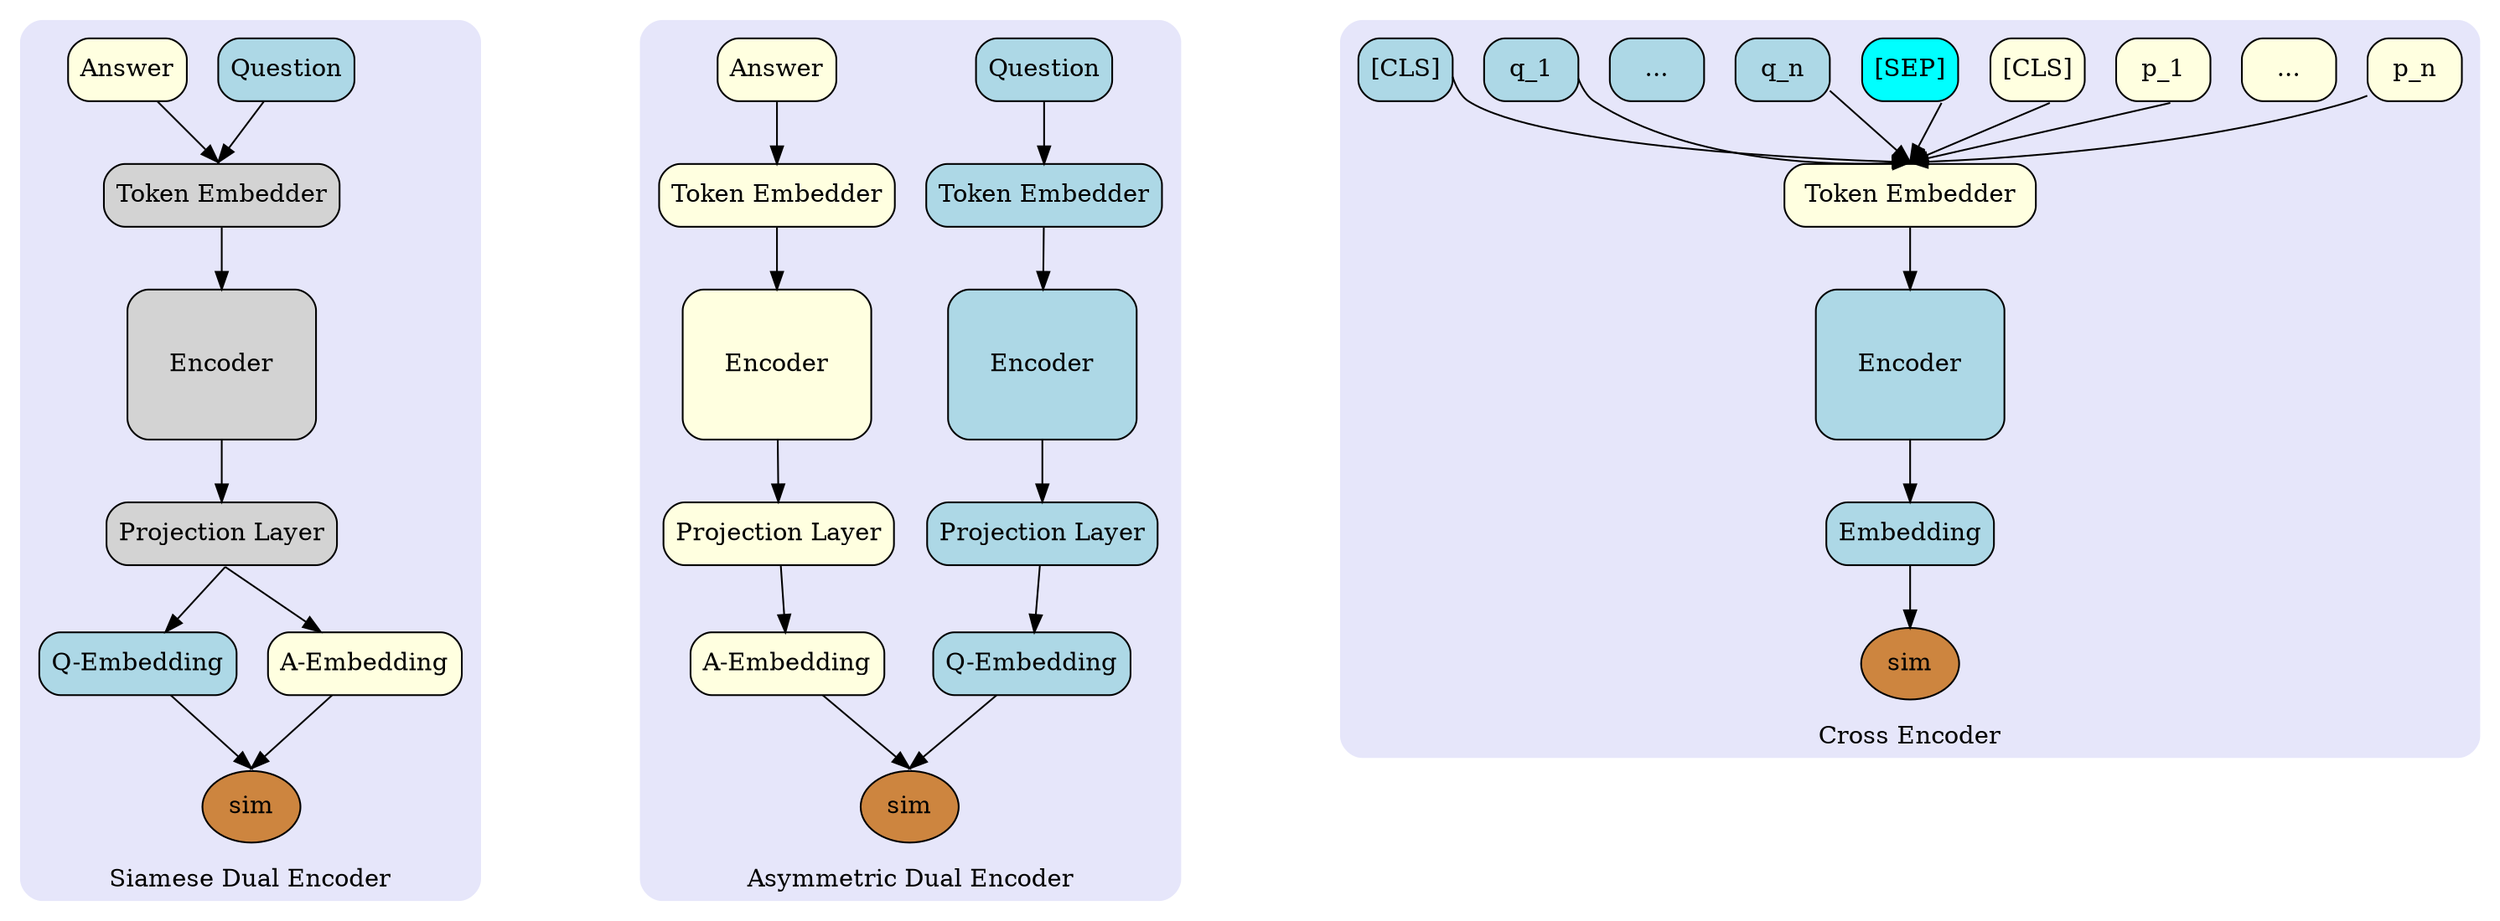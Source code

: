 
digraph G {
    graph [dpi=300]
    subgraph cluster_siamese {
        question[shape=box,style="filled,rounded",label="Question",margin=0.1,fillcolor=lightblue]
        answer[shape=box,style="filled,rounded",label="Answer",margin=0.1,fillcolor=lightyellow]
        // hidden[shape=none,label="",width=0, height=0, margin=0]

        token[shape=box,style="rounded,filled",label="Token Embedder",margin=0.1,fillcolor=lightgrey]
        encoder[shape=box,style="rounded,filled",label="Encoder",margin=0.1,fillcolor=lightgrey, height=1.2,width=1.5]
        projection[shape=box,style="rounded,filled",label="Projection Layer",margin=0.1,fillcolor=lightgrey]
        q_embedding[shape=box,style="rounded,filled",label="Q-Embedding",margin=0.1,fillcolor=lightblue]
        a_embedding[shape=box,style="rounded,filled",label="A-Embedding",margin=0.1,fillcolor=lightyellow]

        dotproduct[shape=oval,label="sim",style="rounded,filled",margin=0.1,fillcolor=peru]

        {rank=same; question, answer};
        edge[samehead=h1, sametail=t1];
        {question, answer}->token;
        token->encoder->projection;
        projection->{q_embedding, a_embedding};
        {q_embedding, a_embedding}->dotproduct;
        
        label="Siamese Dual Encoder"
        labelloc=b
        color=lavender
        style="filled,rounded"
        margin=10
    }

    subgraph sub_hidden{
        hidden223[shape=none,label="",width=1, height=0, margin=0]
    }

    subgraph cluster_asymmetric {
        question2[shape=box,style="filled,rounded",label="Question",margin=0.1,fillcolor=lightblue]
        answer2[shape=box,style="filled,rounded",label="Answer",margin=0.1,fillcolor=lightyellow]

        token21[shape=box,style="rounded,filled",label="Token Embedder",margin=0.1,fillcolor=lightblue]
        token22[shape=box,style="rounded,filled",label="Token Embedder",margin=0.1,fillcolor=lightyellow]

        encoder21[shape=box,style="rounded,filled",label="Encoder",margin=0.1,fillcolor=lightblue, height=1.2,width=1.5]
        encoder22[shape=box,style="rounded,filled",label="Encoder",margin=0.1,fillcolor=lightyellow, height=1.2,width=1.5]

        projection21[shape=box,style="rounded,filled",label="Projection Layer",margin=0.1,fillcolor=lightblue]
        projection22[shape=box,style="rounded,filled",label="Projection Layer",margin=0.1,fillcolor=lightyellow]

        q_embedding2[shape=box,style="rounded,filled",label="Q-Embedding",margin=0.1,fillcolor=lightblue]
        a_embedding2[shape=box,style="rounded,filled",label="A-Embedding",margin=0.1,fillcolor=lightyellow]

        dotproduct2[shape=oval,label="sim",style="rounded,filled",margin=0.1,fillcolor=peru]

        {rank=same; question2, answer2};
        edge[samehead=h1, sametail=t1];
        question2->token21->encoder21->projection21->q_embedding2;
        answer2->token22->encoder22->projection22->a_embedding2;
        {q_embedding2, a_embedding2}->dotproduct2;
        
        label="Asymmetric Dual Encoder"
        labelloc=b
        color=lavender
        style="filled,rounded"
        margin=10
    }

    subgraph sub_hiddenxxx{
        hiddenxxx[shape=none,label="",width=1, height=0, margin=0]
    }

    subgraph cluster_cross_encoder {
        cls1[shape=box,style="filled,rounded",label="[CLS]",margin=0.1,fillcolor=lightblue]
        q1[shape=box,style="filled,rounded",label="q_1",margin=0.1,fillcolor=lightblue]
        qdots[shape=box,style="filled,rounded",label="...",margin=0.1,fillcolor=lightblue]
        qn[shape=box,style="filled,rounded",label="q_n",margin=0.1,fillcolor=lightblue]

        sep[shape=box,style="filled,rounded",label="[SEP]",margin=0.1,fillcolor=cyan]

        cls2[shape=box,style="filled,rounded",label="[CLS]",margin=0.1,fillcolor=lightyellow]
        p1[shape=box,style="filled,rounded",label="p_1",margin=0.1,fillcolor=lightyellow]
        pdots[shape=box,style="filled,rounded",label="...",margin=0.1,fillcolor=lightyellow]
        pn[shape=box,style="filled,rounded",label="p_n",margin=0.1,fillcolor=lightyellow]

        token3[shape=box,style="rounded,filled",label="Token Embedder",margin=0.1,fillcolor=lightyellow,width=2]

        encoder3[shape=box,style="rounded,filled",label="Encoder",margin=0.1,fillcolor=lightblue, height=1.2,width=1.5]

        embedding3[shape=box,style="rounded,filled",label="Embedding",margin=0.1,fillcolor=lightblue]

        sim3[shape=oval,label="sim",style="rounded,filled",margin=0.1,fillcolor=peru]

        edge[samehead=h1, sametail=t1];

        cls1->q1->qdots->qn->sep->cls2->p1->pdots->pn[style=invis];
        {rank=same; cls1, q1, qdots, qn, sep, cls2, p1, pdots, pn};
        {cls1, q1, qn, sep, cls2, p1, pn}->token3 ->encoder3->embedding3->sim3;

        label="Cross Encoder"
        labelloc=b
        color=lavender
        style="filled,rounded"
        margin=10
    }
}
